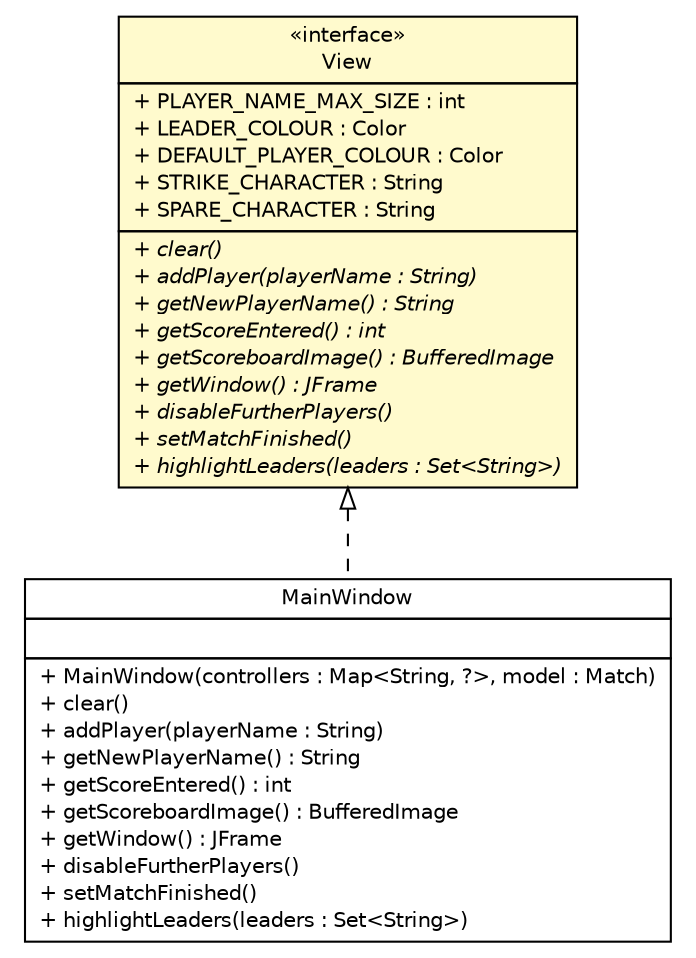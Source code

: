 #!/usr/local/bin/dot
#
# Class diagram 
# Generated by UMLGraph version R5_6 (http://www.umlgraph.org/)
#

digraph G {
	edge [fontname="Helvetica",fontsize=10,labelfontname="Helvetica",labelfontsize=10];
	node [fontname="Helvetica",fontsize=10,shape=plaintext];
	nodesep=0.25;
	ranksep=0.5;
	// thmuggleton.view.View
	c835 [label=<<table title="thmuggleton.view.View" border="0" cellborder="1" cellspacing="0" cellpadding="2" port="p" bgcolor="lemonChiffon" href="./View.html">
		<tr><td><table border="0" cellspacing="0" cellpadding="1">
<tr><td align="center" balign="center"> &#171;interface&#187; </td></tr>
<tr><td align="center" balign="center"> View </td></tr>
		</table></td></tr>
		<tr><td><table border="0" cellspacing="0" cellpadding="1">
<tr><td align="left" balign="left"> + PLAYER_NAME_MAX_SIZE : int </td></tr>
<tr><td align="left" balign="left"> + LEADER_COLOUR : Color </td></tr>
<tr><td align="left" balign="left"> + DEFAULT_PLAYER_COLOUR : Color </td></tr>
<tr><td align="left" balign="left"> + STRIKE_CHARACTER : String </td></tr>
<tr><td align="left" balign="left"> + SPARE_CHARACTER : String </td></tr>
		</table></td></tr>
		<tr><td><table border="0" cellspacing="0" cellpadding="1">
<tr><td align="left" balign="left"><font face="Helvetica-Oblique" point-size="10.0"> + clear() </font></td></tr>
<tr><td align="left" balign="left"><font face="Helvetica-Oblique" point-size="10.0"> + addPlayer(playerName : String) </font></td></tr>
<tr><td align="left" balign="left"><font face="Helvetica-Oblique" point-size="10.0"> + getNewPlayerName() : String </font></td></tr>
<tr><td align="left" balign="left"><font face="Helvetica-Oblique" point-size="10.0"> + getScoreEntered() : int </font></td></tr>
<tr><td align="left" balign="left"><font face="Helvetica-Oblique" point-size="10.0"> + getScoreboardImage() : BufferedImage </font></td></tr>
<tr><td align="left" balign="left"><font face="Helvetica-Oblique" point-size="10.0"> + getWindow() : JFrame </font></td></tr>
<tr><td align="left" balign="left"><font face="Helvetica-Oblique" point-size="10.0"> + disableFurtherPlayers() </font></td></tr>
<tr><td align="left" balign="left"><font face="Helvetica-Oblique" point-size="10.0"> + setMatchFinished() </font></td></tr>
<tr><td align="left" balign="left"><font face="Helvetica-Oblique" point-size="10.0"> + highlightLeaders(leaders : Set&lt;String&gt;) </font></td></tr>
		</table></td></tr>
		</table>>, URL="./View.html", fontname="Helvetica", fontcolor="black", fontsize=10.0];
	// thmuggleton.view.impl.MainWindow
	c838 [label=<<table title="thmuggleton.view.impl.MainWindow" border="0" cellborder="1" cellspacing="0" cellpadding="2" port="p" href="./impl/MainWindow.html">
		<tr><td><table border="0" cellspacing="0" cellpadding="1">
<tr><td align="center" balign="center"> MainWindow </td></tr>
		</table></td></tr>
		<tr><td><table border="0" cellspacing="0" cellpadding="1">
<tr><td align="left" balign="left">  </td></tr>
		</table></td></tr>
		<tr><td><table border="0" cellspacing="0" cellpadding="1">
<tr><td align="left" balign="left"> + MainWindow(controllers : Map&lt;String, ?&gt;, model : Match) </td></tr>
<tr><td align="left" balign="left"> + clear() </td></tr>
<tr><td align="left" balign="left"> + addPlayer(playerName : String) </td></tr>
<tr><td align="left" balign="left"> + getNewPlayerName() : String </td></tr>
<tr><td align="left" balign="left"> + getScoreEntered() : int </td></tr>
<tr><td align="left" balign="left"> + getScoreboardImage() : BufferedImage </td></tr>
<tr><td align="left" balign="left"> + getWindow() : JFrame </td></tr>
<tr><td align="left" balign="left"> + disableFurtherPlayers() </td></tr>
<tr><td align="left" balign="left"> + setMatchFinished() </td></tr>
<tr><td align="left" balign="left"> + highlightLeaders(leaders : Set&lt;String&gt;) </td></tr>
		</table></td></tr>
		</table>>, URL="./impl/MainWindow.html", fontname="Helvetica", fontcolor="black", fontsize=10.0];
	//thmuggleton.view.impl.MainWindow implements thmuggleton.view.View
	c835:p -> c838:p [dir=back,arrowtail=empty,style=dashed];
}

